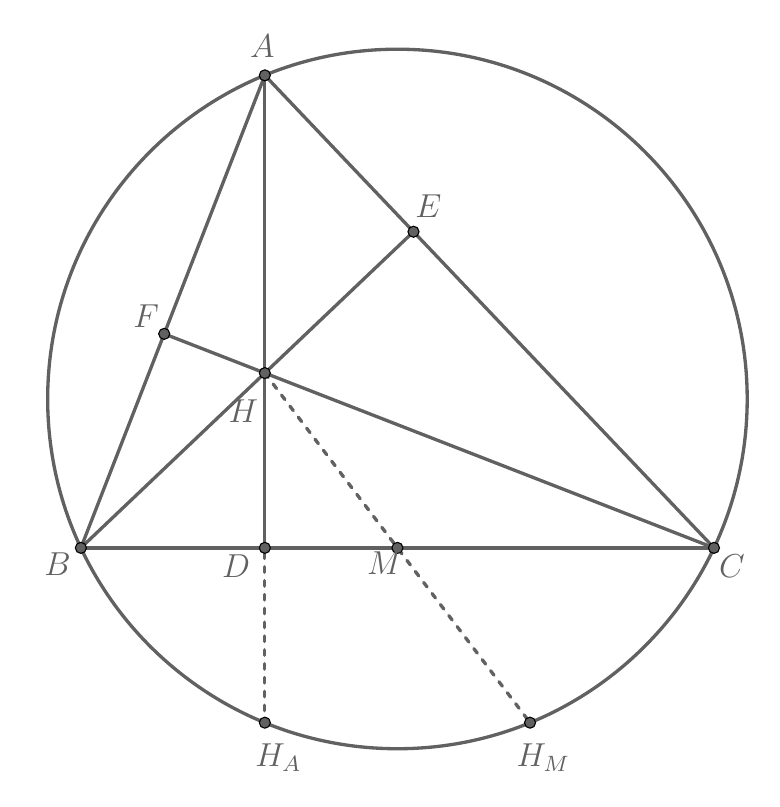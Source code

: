 \definecolor{wrwrwr}{rgb}{0.38,0.38,0.38}
\begin{tikzpicture}[line cap=round,line join=round,>=triangle 45,x=1cm,y=1cm]
\draw [line width=1.2pt,color=wrwrwr] (-6.704,6.001)-- (-9.04,0);
\draw [line width=1.2pt,color=wrwrwr] (-9.04,0)-- (-1,0);
\draw [line width=1.2pt,color=wrwrwr] (-1,0)-- (-6.704,6.001);
\draw [line width=1.2pt,color=wrwrwr] (-6.704,6.001)-- (-6.704,0);
\draw [line width=1.2pt,color=wrwrwr] (-9.04,0)-- (-4.816,4.015);
\draw [line width=1.2pt,color=wrwrwr] (-1,0)-- (-7.982,2.718);
\draw [line width=1.2pt,color=wrwrwr] (-5.02,1.891) circle (4.442cm);
\draw [line width=1.2pt,dash pattern=on 2pt off 3pt,color=wrwrwr] (-6.704,2.22)-- (-3.336,-2.22);
\draw [line width=1.2pt,dash pattern=on 2pt off 3pt,color=wrwrwr] (-6.704,2.22)-- (-6.704,-2.22);
\begin{scriptsize}
\draw [fill=wrwrwr] (-6.704,6.001) circle (2pt);
\draw[color=wrwrwr] (-6.737,6.369) node {\large $A$};
\draw [fill=wrwrwr] (-9.04,0) circle (2pt);
\draw[color=wrwrwr] (-9.338,-0.213) node {\large $B$};
\draw [fill=wrwrwr] (-1,0) circle (2pt);
\draw[color=wrwrwr] (-0.773,-0.229) node {\large $C$};
\draw [fill=wrwrwr] (-6.704,0) circle (2pt);
\draw[color=wrwrwr] (-7.07,-0.229) node {\large $D$};
\draw [fill=wrwrwr] (-4.816,4.015) circle (2pt);
\draw[color=wrwrwr] (-4.628,4.339) node {\large $E$};
\draw [fill=wrwrwr] (-7.982,2.718) circle (2pt);
\draw[color=wrwrwr] (-8.212,2.943) node {\large $F$};
\draw [fill=wrwrwr] (-6.704,2.22) circle (2pt);
\draw[color=wrwrwr] (-6.975,1.738) node {\large $H$};
\draw [fill=wrwrwr] (-5.02,0) circle (2pt);
\draw[color=wrwrwr] (-5.183,-0.197) node {\large $M$};
\draw [fill=wrwrwr] (-6.704,-2.22) circle (2pt);
\draw[color=wrwrwr] (-6.531,-2.663) node {\large $H_A$};
\draw [fill=wrwrwr] (-3.336,-2.22) circle (2pt);
\draw[color=wrwrwr] (-3.168,-2.663) node {\large $H_M$};
\end{scriptsize}
\end{tikzpicture}
